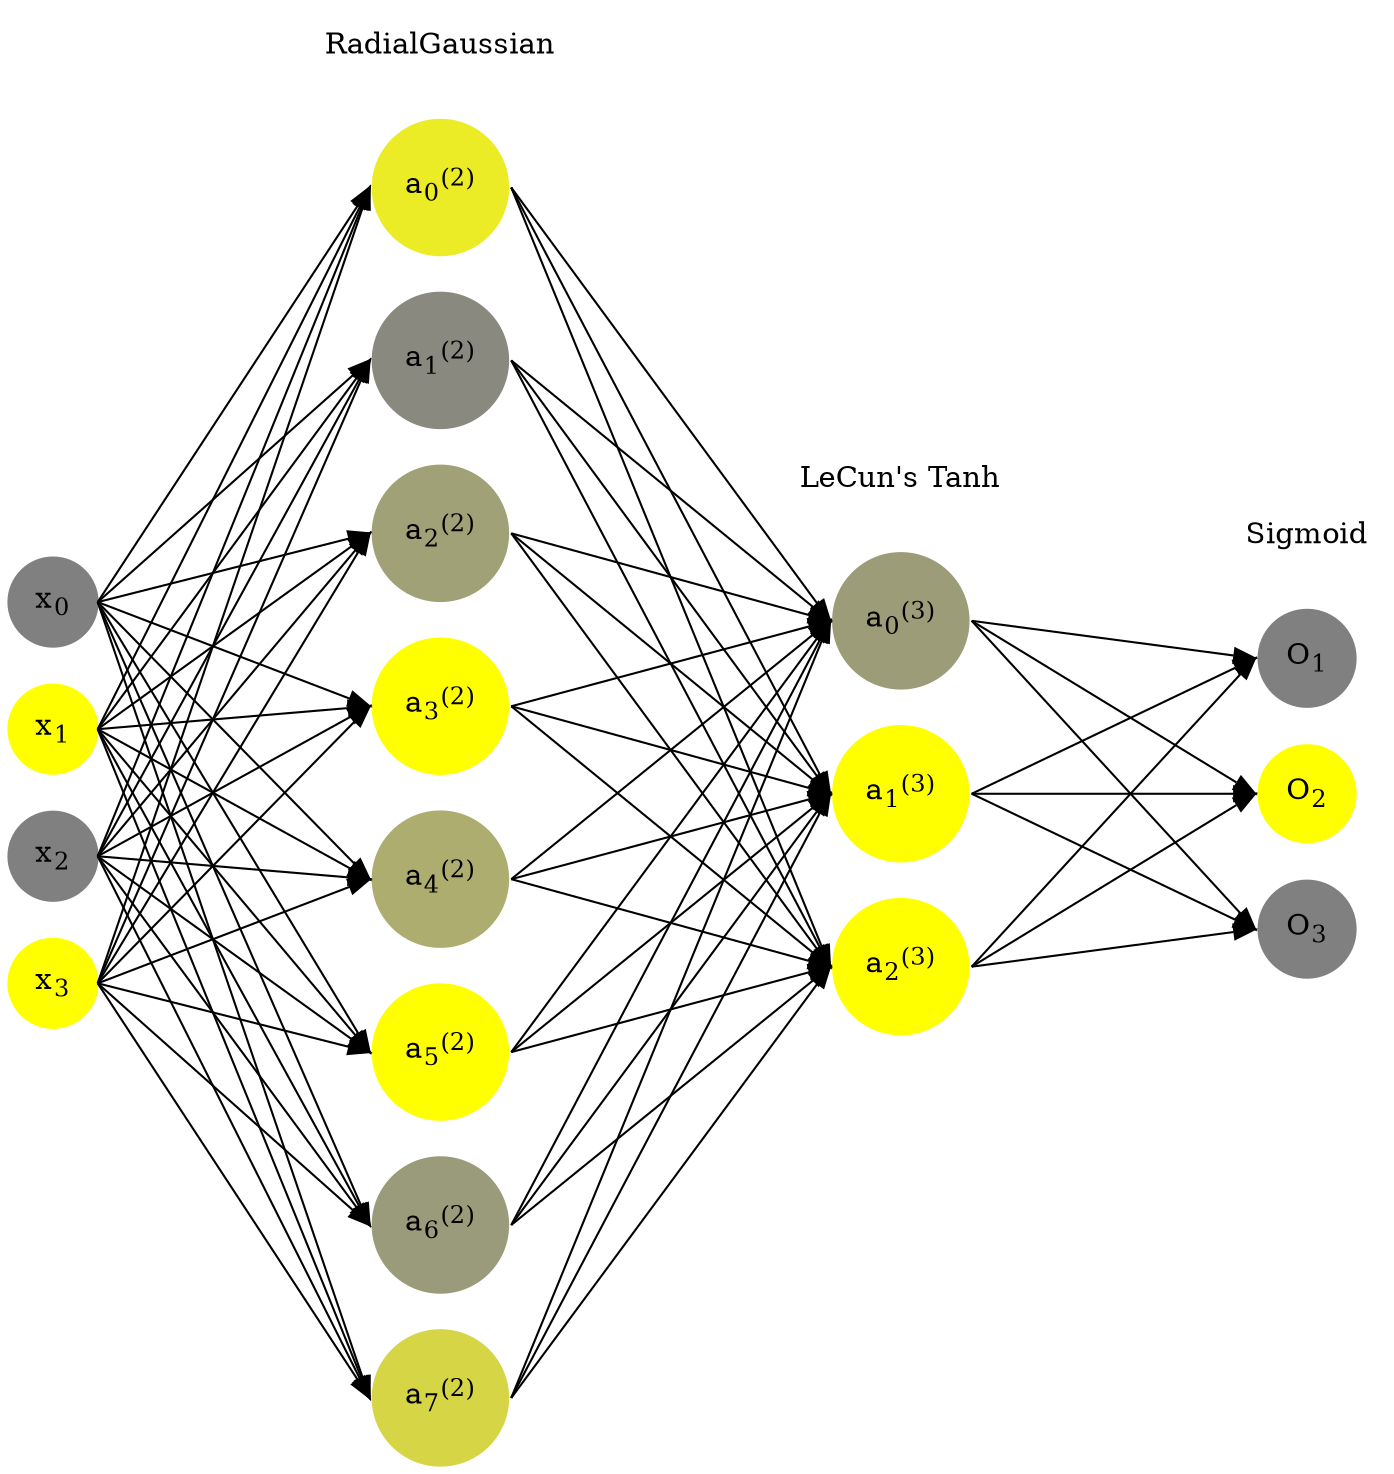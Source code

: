 digraph G {
	rankdir = LR;
	splines=false;
	edge[style=invis];
	ranksep= 1.4;
	{
	node [shape=circle, color="0.1667, 0.0, 0.5", style=filled, fillcolor="0.1667, 0.0, 0.5"];
	x0 [label=<x<sub>0</sub>>];
	}
	{
	node [shape=circle, color="0.1667, 1.0, 1.0", style=filled, fillcolor="0.1667, 1.0, 1.0"];
	x1 [label=<x<sub>1</sub>>];
	}
	{
	node [shape=circle, color="0.1667, 0.0, 0.5", style=filled, fillcolor="0.1667, 0.0, 0.5"];
	x2 [label=<x<sub>2</sub>>];
	}
	{
	node [shape=circle, color="0.1667, 1.0, 1.0", style=filled, fillcolor="0.1667, 1.0, 1.0"];
	x3 [label=<x<sub>3</sub>>];
	}
	{
	node [shape=circle, color="0.1667, 0.837193, 0.918596", style=filled, fillcolor="0.1667, 0.837193, 0.918596"];
	a02 [label=<a<sub>0</sub><sup>(2)</sup>>];
	}
	{
	node [shape=circle, color="0.1667, 0.072455, 0.536228", style=filled, fillcolor="0.1667, 0.072455, 0.536228"];
	a12 [label=<a<sub>1</sub><sup>(2)</sup>>];
	}
	{
	node [shape=circle, color="0.1667, 0.263323, 0.631661", style=filled, fillcolor="0.1667, 0.263323, 0.631661"];
	a22 [label=<a<sub>2</sub><sup>(2)</sup>>];
	}
	{
	node [shape=circle, color="0.1667, 0.999884, 0.999942", style=filled, fillcolor="0.1667, 0.999884, 0.999942"];
	a32 [label=<a<sub>3</sub><sup>(2)</sup>>];
	}
	{
	node [shape=circle, color="0.1667, 0.358611, 0.679305", style=filled, fillcolor="0.1667, 0.358611, 0.679305"];
	a42 [label=<a<sub>4</sub><sup>(2)</sup>>];
	}
	{
	node [shape=circle, color="0.1667, 0.999640, 0.999820", style=filled, fillcolor="0.1667, 0.999640, 0.999820"];
	a52 [label=<a<sub>5</sub><sup>(2)</sup>>];
	}
	{
	node [shape=circle, color="0.1667, 0.210950, 0.605475", style=filled, fillcolor="0.1667, 0.210950, 0.605475"];
	a62 [label=<a<sub>6</sub><sup>(2)</sup>>];
	}
	{
	node [shape=circle, color="0.1667, 0.669984, 0.834992", style=filled, fillcolor="0.1667, 0.669984, 0.834992"];
	a72 [label=<a<sub>7</sub><sup>(2)</sup>>];
	}
	{
	node [shape=circle, color="0.1667, 0.219718, 0.609859", style=filled, fillcolor="0.1667, 0.219718, 0.609859"];
	a03 [label=<a<sub>0</sub><sup>(3)</sup>>];
	}
	{
	node [shape=circle, color="0.1667, 1.482640, 1.241320", style=filled, fillcolor="0.1667, 1.482640, 1.241320"];
	a13 [label=<a<sub>1</sub><sup>(3)</sup>>];
	}
	{
	node [shape=circle, color="0.1667, 1.517726, 1.258863", style=filled, fillcolor="0.1667, 1.517726, 1.258863"];
	a23 [label=<a<sub>2</sub><sup>(3)</sup>>];
	}
	{
	node [shape=circle, color="0.1667, 0.0, 0.5", style=filled, fillcolor="0.1667, 0.0, 0.5"];
	O1 [label=<O<sub>1</sub>>];
	}
	{
	node [shape=circle, color="0.1667, 1.0, 1.0", style=filled, fillcolor="0.1667, 1.0, 1.0"];
	O2 [label=<O<sub>2</sub>>];
	}
	{
	node [shape=circle, color="0.1667, 0.0, 0.5", style=filled, fillcolor="0.1667, 0.0, 0.5"];
	O3 [label=<O<sub>3</sub>>];
	}
	{
	rank=same;
	x0->x1->x2->x3;
	}
	{
	rank=same;
	a02->a12->a22->a32->a42->a52->a62->a72;
	}
	{
	rank=same;
	a03->a13->a23;
	}
	{
	rank=same;
	O1->O2->O3;
	}
	l1 [shape=plaintext,label="RadialGaussian"];
	l1->a02;
	{rank=same; l1;a02};
	l2 [shape=plaintext,label="LeCun's Tanh"];
	l2->a03;
	{rank=same; l2;a03};
	l3 [shape=plaintext,label="Sigmoid"];
	l3->O1;
	{rank=same; l3;O1};
edge[style=solid, tailport=e, headport=w];
	{x0;x1;x2;x3} -> {a02;a12;a22;a32;a42;a52;a62;a72};
	{a02;a12;a22;a32;a42;a52;a62;a72} -> {a03;a13;a23};
	{a03;a13;a23} -> {O1,O2,O3};
}